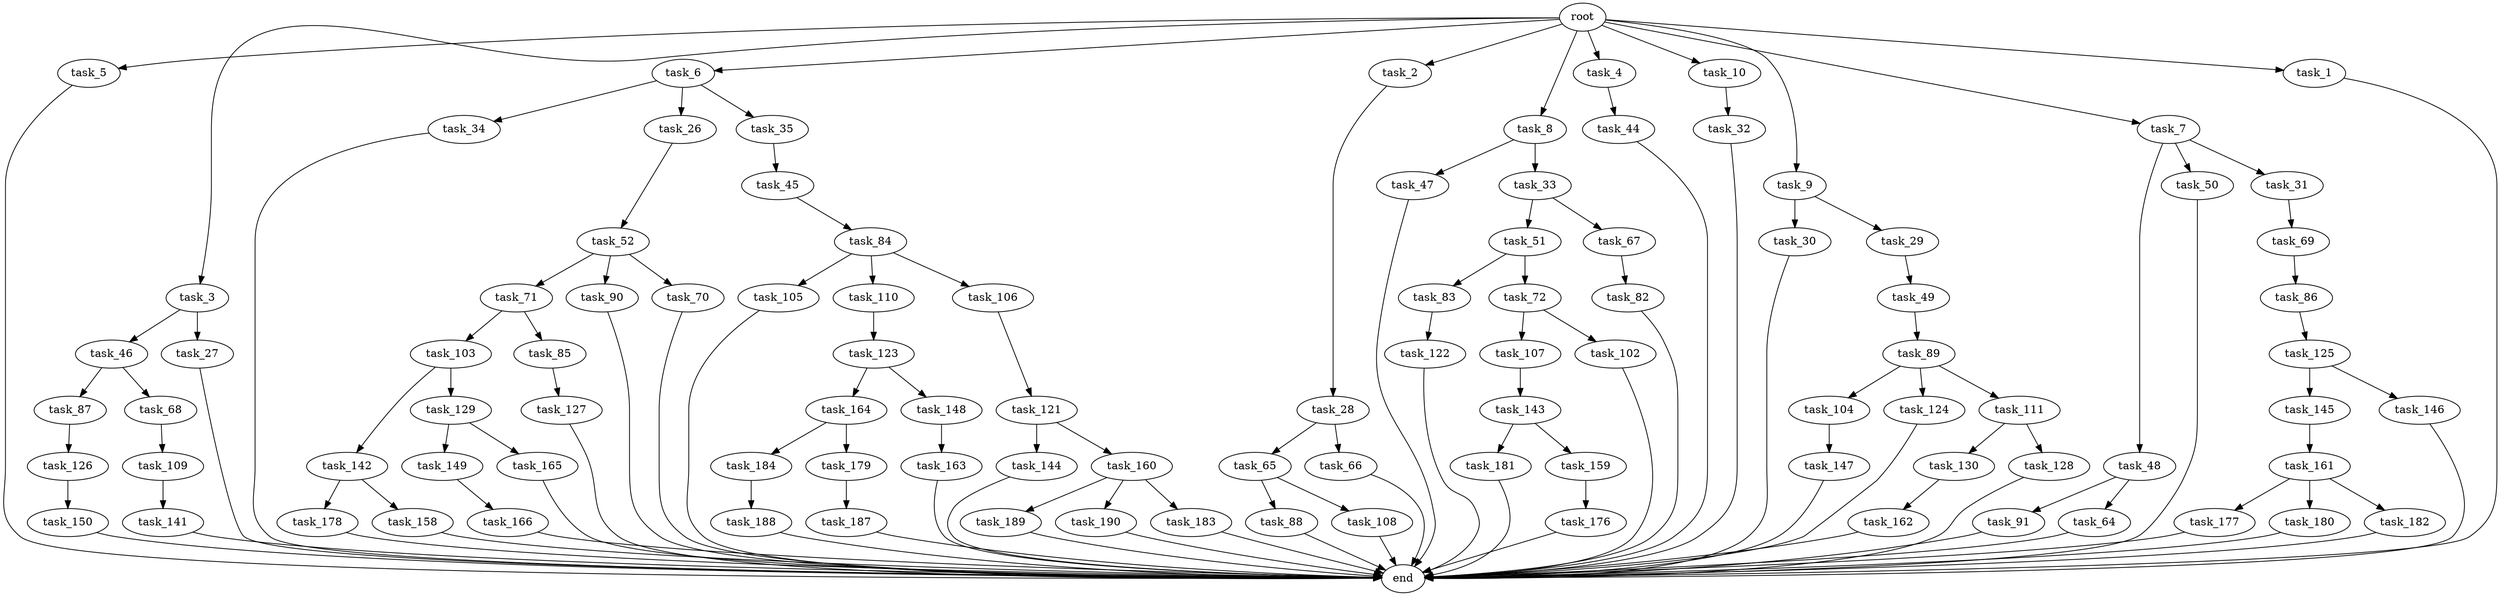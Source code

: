 digraph G {
  task_65 [size="7730941132.800000"];
  task_45 [size="3435973836.800000"];
  task_89 [size="7730941132.800000"];
  task_5 [size="102.400000"];
  task_47 [size="69578470195.199997"];
  task_3 [size="102.400000"];
  task_6 [size="102.400000"];
  task_141 [size="21474836480.000000"];
  task_2 [size="102.400000"];
  task_8 [size="102.400000"];
  task_150 [size="42090679500.800003"];
  task_44 [size="69578470195.199997"];
  task_163 [size="30923764531.200001"];
  task_69 [size="42090679500.800003"];
  task_84 [size="13743895347.200001"];
  task_49 [size="69578470195.199997"];
  task_184 [size="42090679500.800003"];
  task_187 [size="13743895347.200001"];
  task_86 [size="7730941132.800000"];
  task_145 [size="54975581388.800003"];
  task_82 [size="7730941132.800000"];
  task_177 [size="54975581388.800003"];
  task_144 [size="69578470195.199997"];
  task_33 [size="69578470195.199997"];
  task_130 [size="42090679500.800003"];
  task_189 [size="7730941132.800000"];
  task_71 [size="3435973836.800000"];
  task_160 [size="69578470195.199997"];
  task_105 [size="42090679500.800003"];
  task_48 [size="21474836480.000000"];
  task_4 [size="102.400000"];
  task_104 [size="7730941132.800000"];
  task_176 [size="54975581388.800003"];
  task_181 [size="7730941132.800000"];
  task_109 [size="85899345920.000000"];
  task_149 [size="54975581388.800003"];
  task_50 [size="21474836480.000000"];
  task_34 [size="69578470195.199997"];
  task_10 [size="102.400000"];
  task_161 [size="85899345920.000000"];
  task_83 [size="54975581388.800003"];
  task_147 [size="3435973836.800000"];
  task_103 [size="7730941132.800000"];
  task_110 [size="42090679500.800003"];
  task_9 [size="102.400000"];
  task_46 [size="3435973836.800000"];
  task_85 [size="7730941132.800000"];
  task_124 [size="7730941132.800000"];
  task_121 [size="69578470195.199997"];
  task_107 [size="42090679500.800003"];
  task_126 [size="42090679500.800003"];
  task_27 [size="3435973836.800000"];
  task_179 [size="42090679500.800003"];
  end [size="0.000000"];
  task_143 [size="42090679500.800003"];
  task_51 [size="13743895347.200001"];
  task_66 [size="7730941132.800000"];
  task_142 [size="3435973836.800000"];
  root [size="0.000000"];
  task_106 [size="42090679500.800003"];
  task_146 [size="54975581388.800003"];
  task_32 [size="85899345920.000000"];
  task_30 [size="13743895347.200001"];
  task_188 [size="42090679500.800003"];
  task_72 [size="54975581388.800003"];
  task_180 [size="54975581388.800003"];
  task_129 [size="3435973836.800000"];
  task_88 [size="21474836480.000000"];
  task_26 [size="69578470195.199997"];
  task_190 [size="7730941132.800000"];
  task_162 [size="7730941132.800000"];
  task_87 [size="85899345920.000000"];
  task_29 [size="13743895347.200001"];
  task_31 [size="21474836480.000000"];
  task_165 [size="54975581388.800003"];
  task_122 [size="7730941132.800000"];
  task_127 [size="30923764531.200001"];
  task_52 [size="85899345920.000000"];
  task_91 [size="7730941132.800000"];
  task_111 [size="7730941132.800000"];
  task_35 [size="69578470195.199997"];
  task_28 [size="85899345920.000000"];
  task_67 [size="13743895347.200001"];
  task_178 [size="69578470195.199997"];
  task_159 [size="7730941132.800000"];
  task_125 [size="30923764531.200001"];
  task_102 [size="42090679500.800003"];
  task_158 [size="69578470195.199997"];
  task_166 [size="13743895347.200001"];
  task_7 [size="102.400000"];
  task_164 [size="13743895347.200001"];
  task_90 [size="3435973836.800000"];
  task_128 [size="42090679500.800003"];
  task_148 [size="13743895347.200001"];
  task_1 [size="102.400000"];
  task_108 [size="21474836480.000000"];
  task_68 [size="85899345920.000000"];
  task_183 [size="7730941132.800000"];
  task_182 [size="54975581388.800003"];
  task_70 [size="3435973836.800000"];
  task_64 [size="7730941132.800000"];
  task_123 [size="69578470195.199997"];

  task_65 -> task_88 [size="209715200.000000"];
  task_65 -> task_108 [size="209715200.000000"];
  task_45 -> task_84 [size="134217728.000000"];
  task_89 -> task_104 [size="75497472.000000"];
  task_89 -> task_111 [size="75497472.000000"];
  task_89 -> task_124 [size="75497472.000000"];
  task_5 -> end [size="1.000000"];
  task_47 -> end [size="1.000000"];
  task_3 -> task_27 [size="33554432.000000"];
  task_3 -> task_46 [size="33554432.000000"];
  task_6 -> task_26 [size="679477248.000000"];
  task_6 -> task_34 [size="679477248.000000"];
  task_6 -> task_35 [size="679477248.000000"];
  task_141 -> end [size="1.000000"];
  task_2 -> task_28 [size="838860800.000000"];
  task_8 -> task_47 [size="679477248.000000"];
  task_8 -> task_33 [size="679477248.000000"];
  task_150 -> end [size="1.000000"];
  task_44 -> end [size="1.000000"];
  task_163 -> end [size="1.000000"];
  task_69 -> task_86 [size="75497472.000000"];
  task_84 -> task_106 [size="411041792.000000"];
  task_84 -> task_105 [size="411041792.000000"];
  task_84 -> task_110 [size="411041792.000000"];
  task_49 -> task_89 [size="75497472.000000"];
  task_184 -> task_188 [size="411041792.000000"];
  task_187 -> end [size="1.000000"];
  task_86 -> task_125 [size="301989888.000000"];
  task_145 -> task_161 [size="838860800.000000"];
  task_82 -> end [size="1.000000"];
  task_177 -> end [size="1.000000"];
  task_144 -> end [size="1.000000"];
  task_33 -> task_51 [size="134217728.000000"];
  task_33 -> task_67 [size="134217728.000000"];
  task_130 -> task_162 [size="75497472.000000"];
  task_189 -> end [size="1.000000"];
  task_71 -> task_103 [size="75497472.000000"];
  task_71 -> task_85 [size="75497472.000000"];
  task_160 -> task_183 [size="75497472.000000"];
  task_160 -> task_189 [size="75497472.000000"];
  task_160 -> task_190 [size="75497472.000000"];
  task_105 -> end [size="1.000000"];
  task_48 -> task_91 [size="75497472.000000"];
  task_48 -> task_64 [size="75497472.000000"];
  task_4 -> task_44 [size="679477248.000000"];
  task_104 -> task_147 [size="33554432.000000"];
  task_176 -> end [size="1.000000"];
  task_181 -> end [size="1.000000"];
  task_109 -> task_141 [size="209715200.000000"];
  task_149 -> task_166 [size="134217728.000000"];
  task_50 -> end [size="1.000000"];
  task_34 -> end [size="1.000000"];
  task_10 -> task_32 [size="838860800.000000"];
  task_161 -> task_182 [size="536870912.000000"];
  task_161 -> task_177 [size="536870912.000000"];
  task_161 -> task_180 [size="536870912.000000"];
  task_83 -> task_122 [size="75497472.000000"];
  task_147 -> end [size="1.000000"];
  task_103 -> task_129 [size="33554432.000000"];
  task_103 -> task_142 [size="33554432.000000"];
  task_110 -> task_123 [size="679477248.000000"];
  task_9 -> task_30 [size="134217728.000000"];
  task_9 -> task_29 [size="134217728.000000"];
  task_46 -> task_87 [size="838860800.000000"];
  task_46 -> task_68 [size="838860800.000000"];
  task_85 -> task_127 [size="301989888.000000"];
  task_124 -> end [size="1.000000"];
  task_121 -> task_160 [size="679477248.000000"];
  task_121 -> task_144 [size="679477248.000000"];
  task_107 -> task_143 [size="411041792.000000"];
  task_126 -> task_150 [size="411041792.000000"];
  task_27 -> end [size="1.000000"];
  task_179 -> task_187 [size="134217728.000000"];
  task_143 -> task_159 [size="75497472.000000"];
  task_143 -> task_181 [size="75497472.000000"];
  task_51 -> task_83 [size="536870912.000000"];
  task_51 -> task_72 [size="536870912.000000"];
  task_66 -> end [size="1.000000"];
  task_142 -> task_158 [size="679477248.000000"];
  task_142 -> task_178 [size="679477248.000000"];
  root -> task_8 [size="1.000000"];
  root -> task_9 [size="1.000000"];
  root -> task_3 [size="1.000000"];
  root -> task_7 [size="1.000000"];
  root -> task_6 [size="1.000000"];
  root -> task_1 [size="1.000000"];
  root -> task_10 [size="1.000000"];
  root -> task_5 [size="1.000000"];
  root -> task_2 [size="1.000000"];
  root -> task_4 [size="1.000000"];
  task_106 -> task_121 [size="679477248.000000"];
  task_146 -> end [size="1.000000"];
  task_32 -> end [size="1.000000"];
  task_30 -> end [size="1.000000"];
  task_188 -> end [size="1.000000"];
  task_72 -> task_102 [size="411041792.000000"];
  task_72 -> task_107 [size="411041792.000000"];
  task_180 -> end [size="1.000000"];
  task_129 -> task_165 [size="536870912.000000"];
  task_129 -> task_149 [size="536870912.000000"];
  task_88 -> end [size="1.000000"];
  task_26 -> task_52 [size="838860800.000000"];
  task_190 -> end [size="1.000000"];
  task_162 -> end [size="1.000000"];
  task_87 -> task_126 [size="411041792.000000"];
  task_29 -> task_49 [size="679477248.000000"];
  task_31 -> task_69 [size="411041792.000000"];
  task_165 -> end [size="1.000000"];
  task_122 -> end [size="1.000000"];
  task_127 -> end [size="1.000000"];
  task_52 -> task_71 [size="33554432.000000"];
  task_52 -> task_90 [size="33554432.000000"];
  task_52 -> task_70 [size="33554432.000000"];
  task_91 -> end [size="1.000000"];
  task_111 -> task_130 [size="411041792.000000"];
  task_111 -> task_128 [size="411041792.000000"];
  task_35 -> task_45 [size="33554432.000000"];
  task_28 -> task_65 [size="75497472.000000"];
  task_28 -> task_66 [size="75497472.000000"];
  task_67 -> task_82 [size="75497472.000000"];
  task_178 -> end [size="1.000000"];
  task_159 -> task_176 [size="536870912.000000"];
  task_125 -> task_145 [size="536870912.000000"];
  task_125 -> task_146 [size="536870912.000000"];
  task_102 -> end [size="1.000000"];
  task_158 -> end [size="1.000000"];
  task_166 -> end [size="1.000000"];
  task_7 -> task_31 [size="209715200.000000"];
  task_7 -> task_48 [size="209715200.000000"];
  task_7 -> task_50 [size="209715200.000000"];
  task_164 -> task_184 [size="411041792.000000"];
  task_164 -> task_179 [size="411041792.000000"];
  task_90 -> end [size="1.000000"];
  task_128 -> end [size="1.000000"];
  task_148 -> task_163 [size="301989888.000000"];
  task_1 -> end [size="1.000000"];
  task_108 -> end [size="1.000000"];
  task_68 -> task_109 [size="838860800.000000"];
  task_183 -> end [size="1.000000"];
  task_182 -> end [size="1.000000"];
  task_70 -> end [size="1.000000"];
  task_64 -> end [size="1.000000"];
  task_123 -> task_148 [size="134217728.000000"];
  task_123 -> task_164 [size="134217728.000000"];
}
